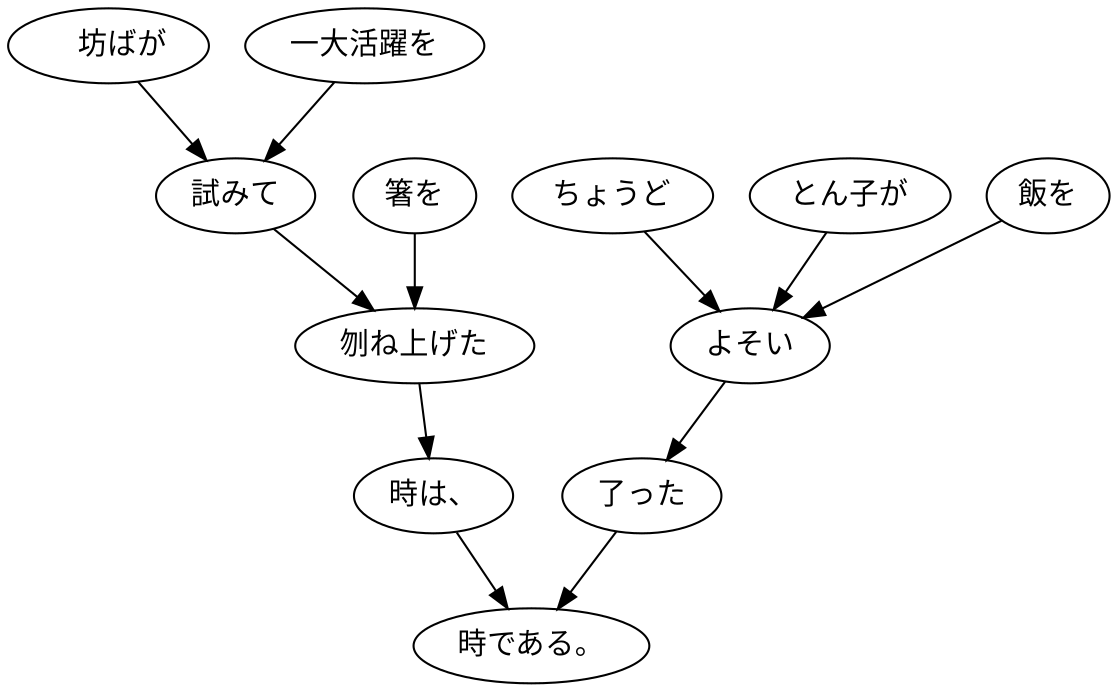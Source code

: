 digraph graph6644 {
	node0 [label="　坊ばが"];
	node1 [label="一大活躍を"];
	node2 [label="試みて"];
	node3 [label="箸を"];
	node4 [label="刎ね上げた"];
	node5 [label="時は、"];
	node6 [label="ちょうど"];
	node7 [label="とん子が"];
	node8 [label="飯を"];
	node9 [label="よそい"];
	node10 [label="了った"];
	node11 [label="時である。"];
	node0 -> node2;
	node1 -> node2;
	node2 -> node4;
	node3 -> node4;
	node4 -> node5;
	node5 -> node11;
	node6 -> node9;
	node7 -> node9;
	node8 -> node9;
	node9 -> node10;
	node10 -> node11;
}
